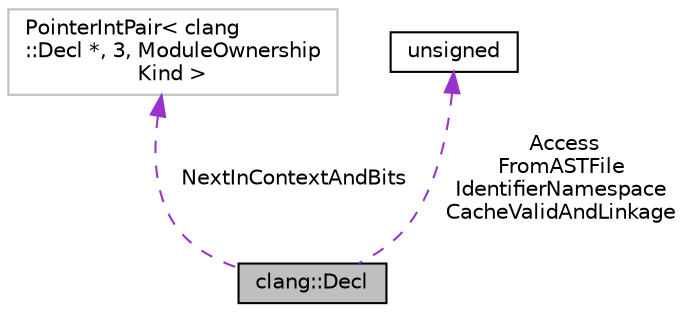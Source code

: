 digraph "clang::Decl"
{
 // LATEX_PDF_SIZE
  bgcolor="transparent";
  edge [fontname="Helvetica",fontsize="10",labelfontname="Helvetica",labelfontsize="10"];
  node [fontname="Helvetica",fontsize="10",shape=record];
  Node1 [label="clang::Decl",height=0.2,width=0.4,color="black", fillcolor="grey75", style="filled", fontcolor="black",tooltip="Decl - This represents one declaration (or definition), e.g."];
  Node2 -> Node1 [dir="back",color="darkorchid3",fontsize="10",style="dashed",label=" NextInContextAndBits" ,fontname="Helvetica"];
  Node2 [label="PointerIntPair\< clang\l::Decl *, 3, ModuleOwnership\lKind \>",height=0.2,width=0.4,color="grey75",tooltip=" "];
  Node3 -> Node1 [dir="back",color="darkorchid3",fontsize="10",style="dashed",label=" Access\nFromASTFile\nIdentifierNamespace\nCacheValidAndLinkage" ,fontname="Helvetica"];
  Node3 [label="unsigned",height=0.2,width=0.4,color="black",URL="$classunsigned.html",tooltip=" "];
}
